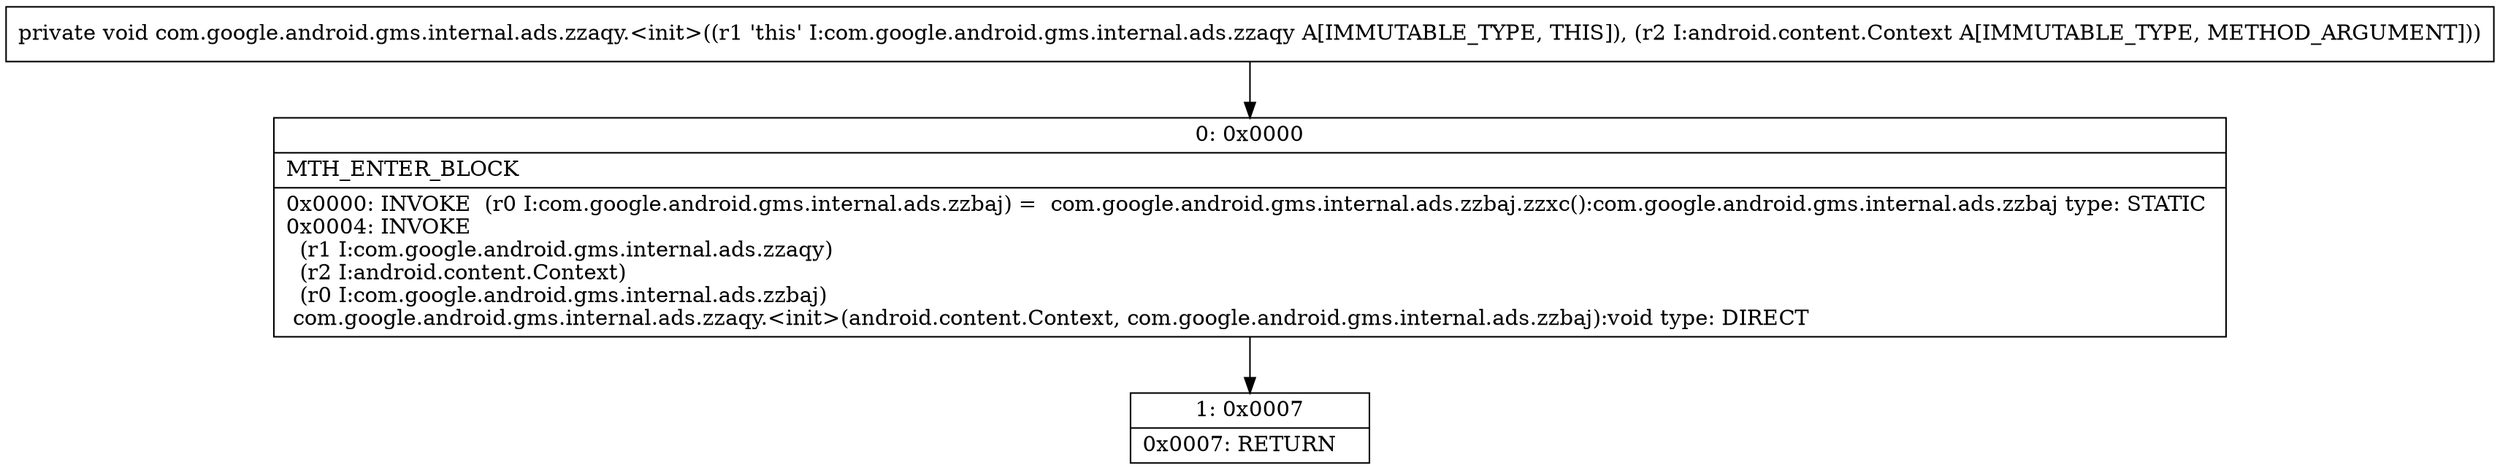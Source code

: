 digraph "CFG forcom.google.android.gms.internal.ads.zzaqy.\<init\>(Landroid\/content\/Context;)V" {
Node_0 [shape=record,label="{0\:\ 0x0000|MTH_ENTER_BLOCK\l|0x0000: INVOKE  (r0 I:com.google.android.gms.internal.ads.zzbaj) =  com.google.android.gms.internal.ads.zzbaj.zzxc():com.google.android.gms.internal.ads.zzbaj type: STATIC \l0x0004: INVOKE  \l  (r1 I:com.google.android.gms.internal.ads.zzaqy)\l  (r2 I:android.content.Context)\l  (r0 I:com.google.android.gms.internal.ads.zzbaj)\l com.google.android.gms.internal.ads.zzaqy.\<init\>(android.content.Context, com.google.android.gms.internal.ads.zzbaj):void type: DIRECT \l}"];
Node_1 [shape=record,label="{1\:\ 0x0007|0x0007: RETURN   \l}"];
MethodNode[shape=record,label="{private void com.google.android.gms.internal.ads.zzaqy.\<init\>((r1 'this' I:com.google.android.gms.internal.ads.zzaqy A[IMMUTABLE_TYPE, THIS]), (r2 I:android.content.Context A[IMMUTABLE_TYPE, METHOD_ARGUMENT])) }"];
MethodNode -> Node_0;
Node_0 -> Node_1;
}

